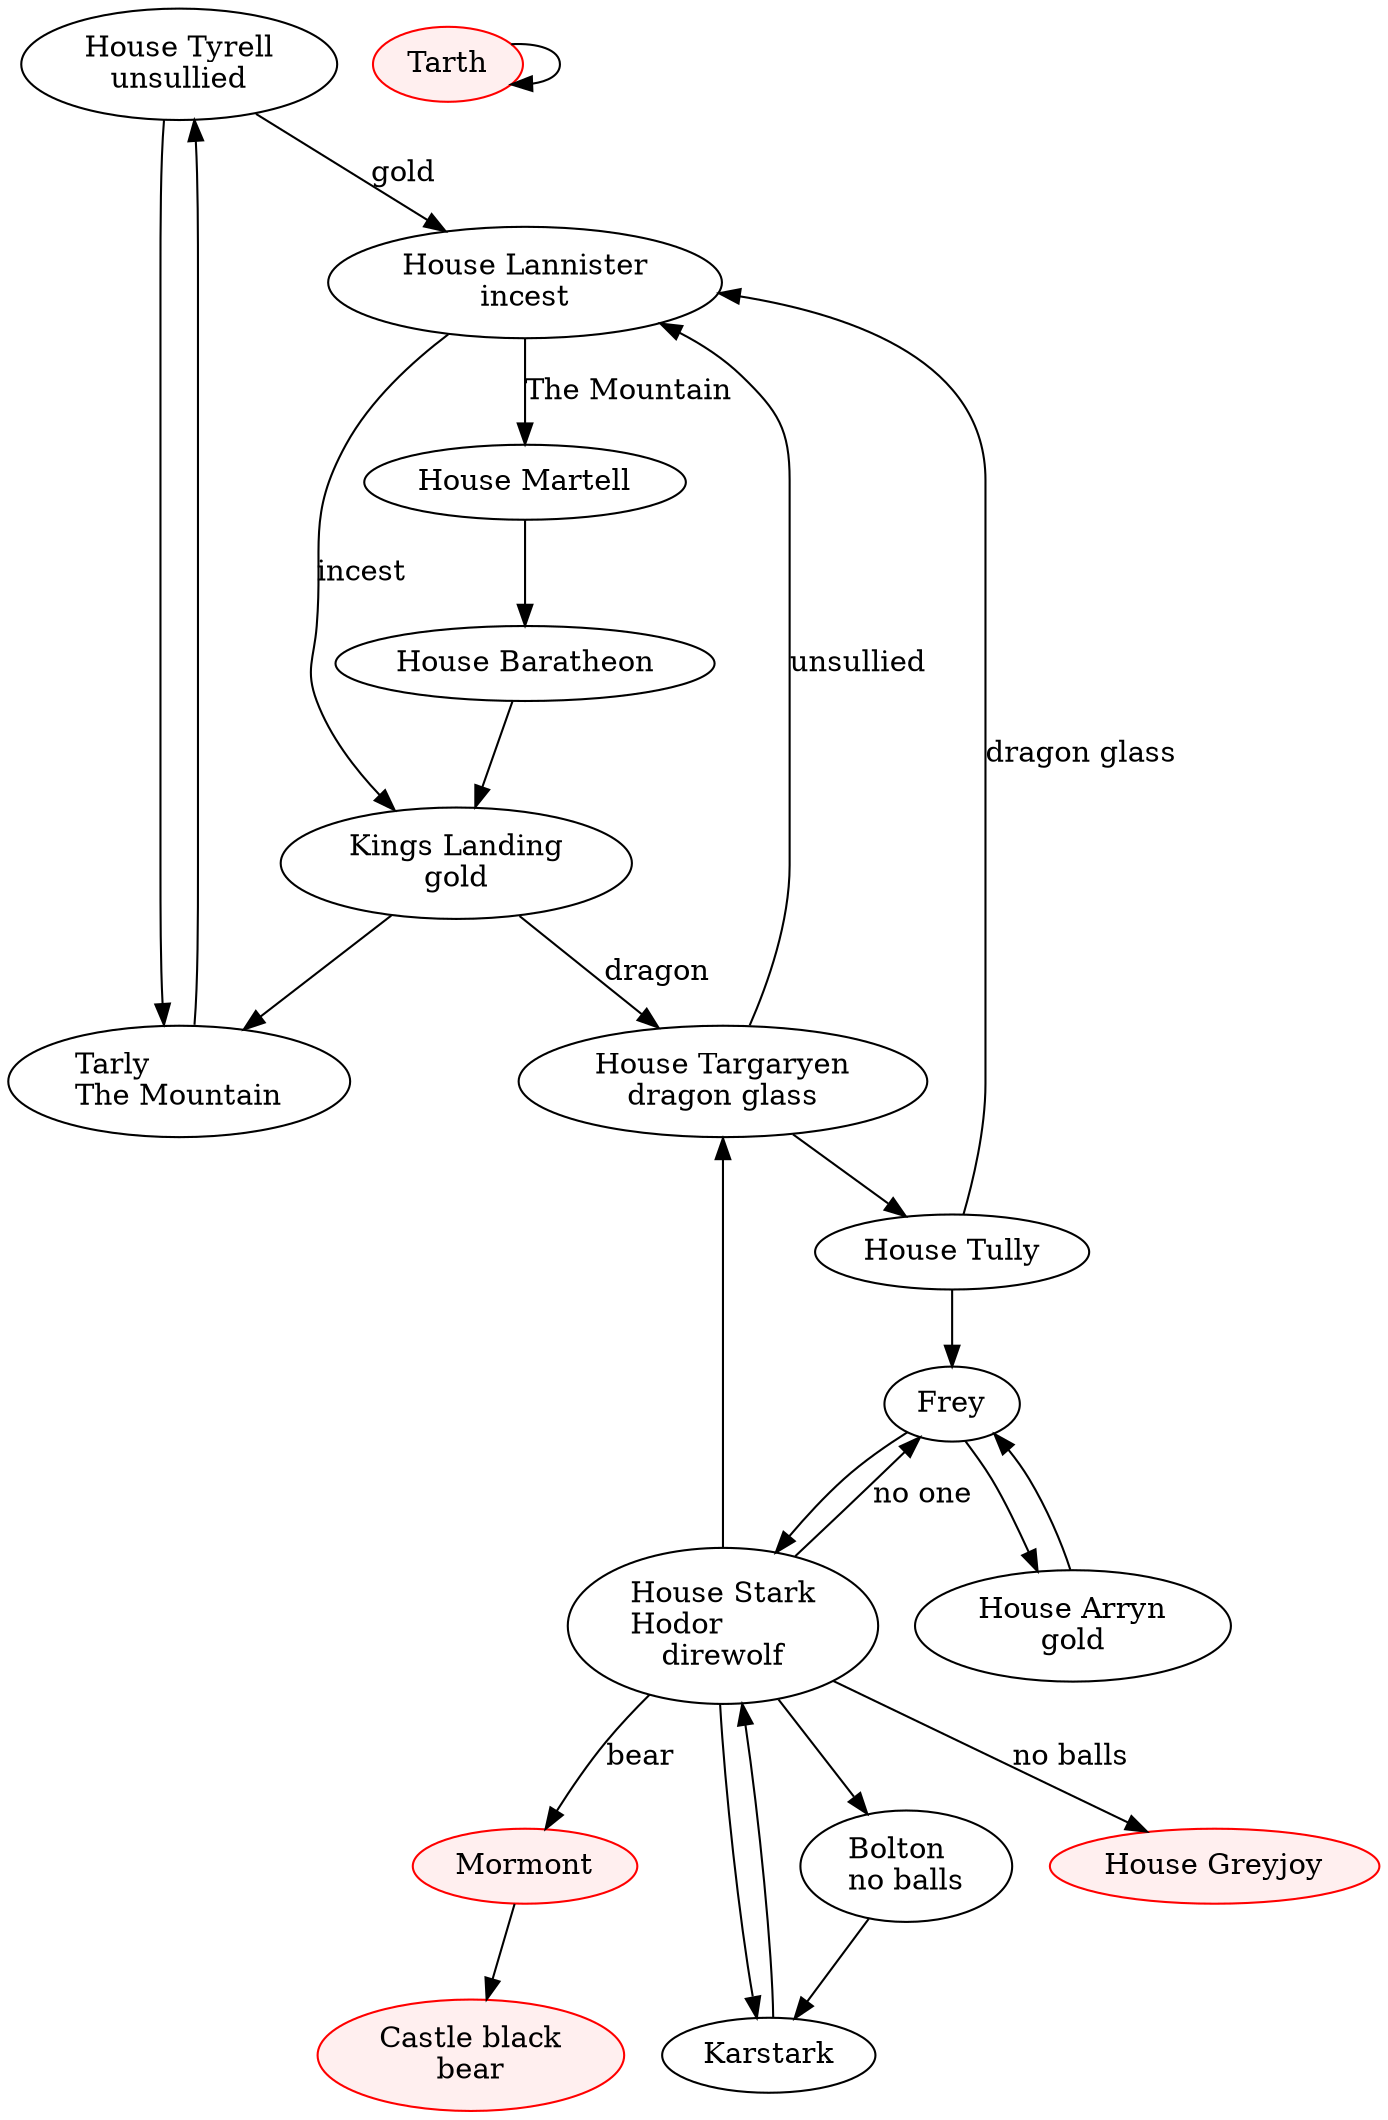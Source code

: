 digraph Westeros {
	"House Tyrell" -> "House Lannister"[label="gold"]
	"House Tyrell" -> "Tarly"
	"House Martell" -> "House Baratheon"
	"Kings Landing" -> "Tarly"
	"Kings Landing" -> "House Targaryen"[label="dragon"]
	"House Baratheon" -> "Kings Landing"
	"House Lannister" -> "House Martell"[label="The Mountain"]
	"House Lannister" -> "Kings Landing"[label="incest"]
	"Mormont" -> "Castle black"
	"Tarly" -> "House Tyrell"
	"House Stark" -> "House Targaryen"
	"House Stark" -> "Frey"[label="no one"]
	"House Stark" -> "Bolton"
	"House Stark" -> "House Greyjoy"[label="no balls"]
	"House Stark" -> "Karstark"
	"House Stark" -> "Mormont"[label="bear"]
	"Bolton" -> "Karstark"
	"Karstark" -> "House Stark"
	"Tarth" -> "Tarth"
	"Frey" -> "House Arryn"
	"Frey" -> "House Stark"
	"House Targaryen" -> "House Lannister"[label="unsullied"]
	"House Targaryen" -> "House Tully"
	"House Arryn" -> "Frey"
	"House Tully" -> "House Lannister"[label="dragon glass"]
	"House Tully" -> "Frey"

	"House Tyrell"[label="House Tyrell\lunsullied"]
	"Kings Landing"[label="Kings Landing\lgold"]
	"House Lannister"[label="House Lannister\lincest"]
	"Mormont"[color=red,style=filled,fillcolor="#ffefef"]
	"Tarly"[label="Tarly\lThe Mountain"]
	"House Stark"[label="House Stark\lHodor\ldirewolf"]
	"Bolton"[label="Bolton\lno balls"]
	"Castle black"[label="Castle black\lbear", color=red,style=filled,fillcolor="#ffefef"]
	"Tarth"[color=red,style=filled,fillcolor="#ffefef"]
	"House Greyjoy"[color=red,style=filled,fillcolor="#ffefef"]
	"House Targaryen"[label="House Targaryen\ldragon glass"]
	"House Arryn"[label="House Arryn\lgold"]

}